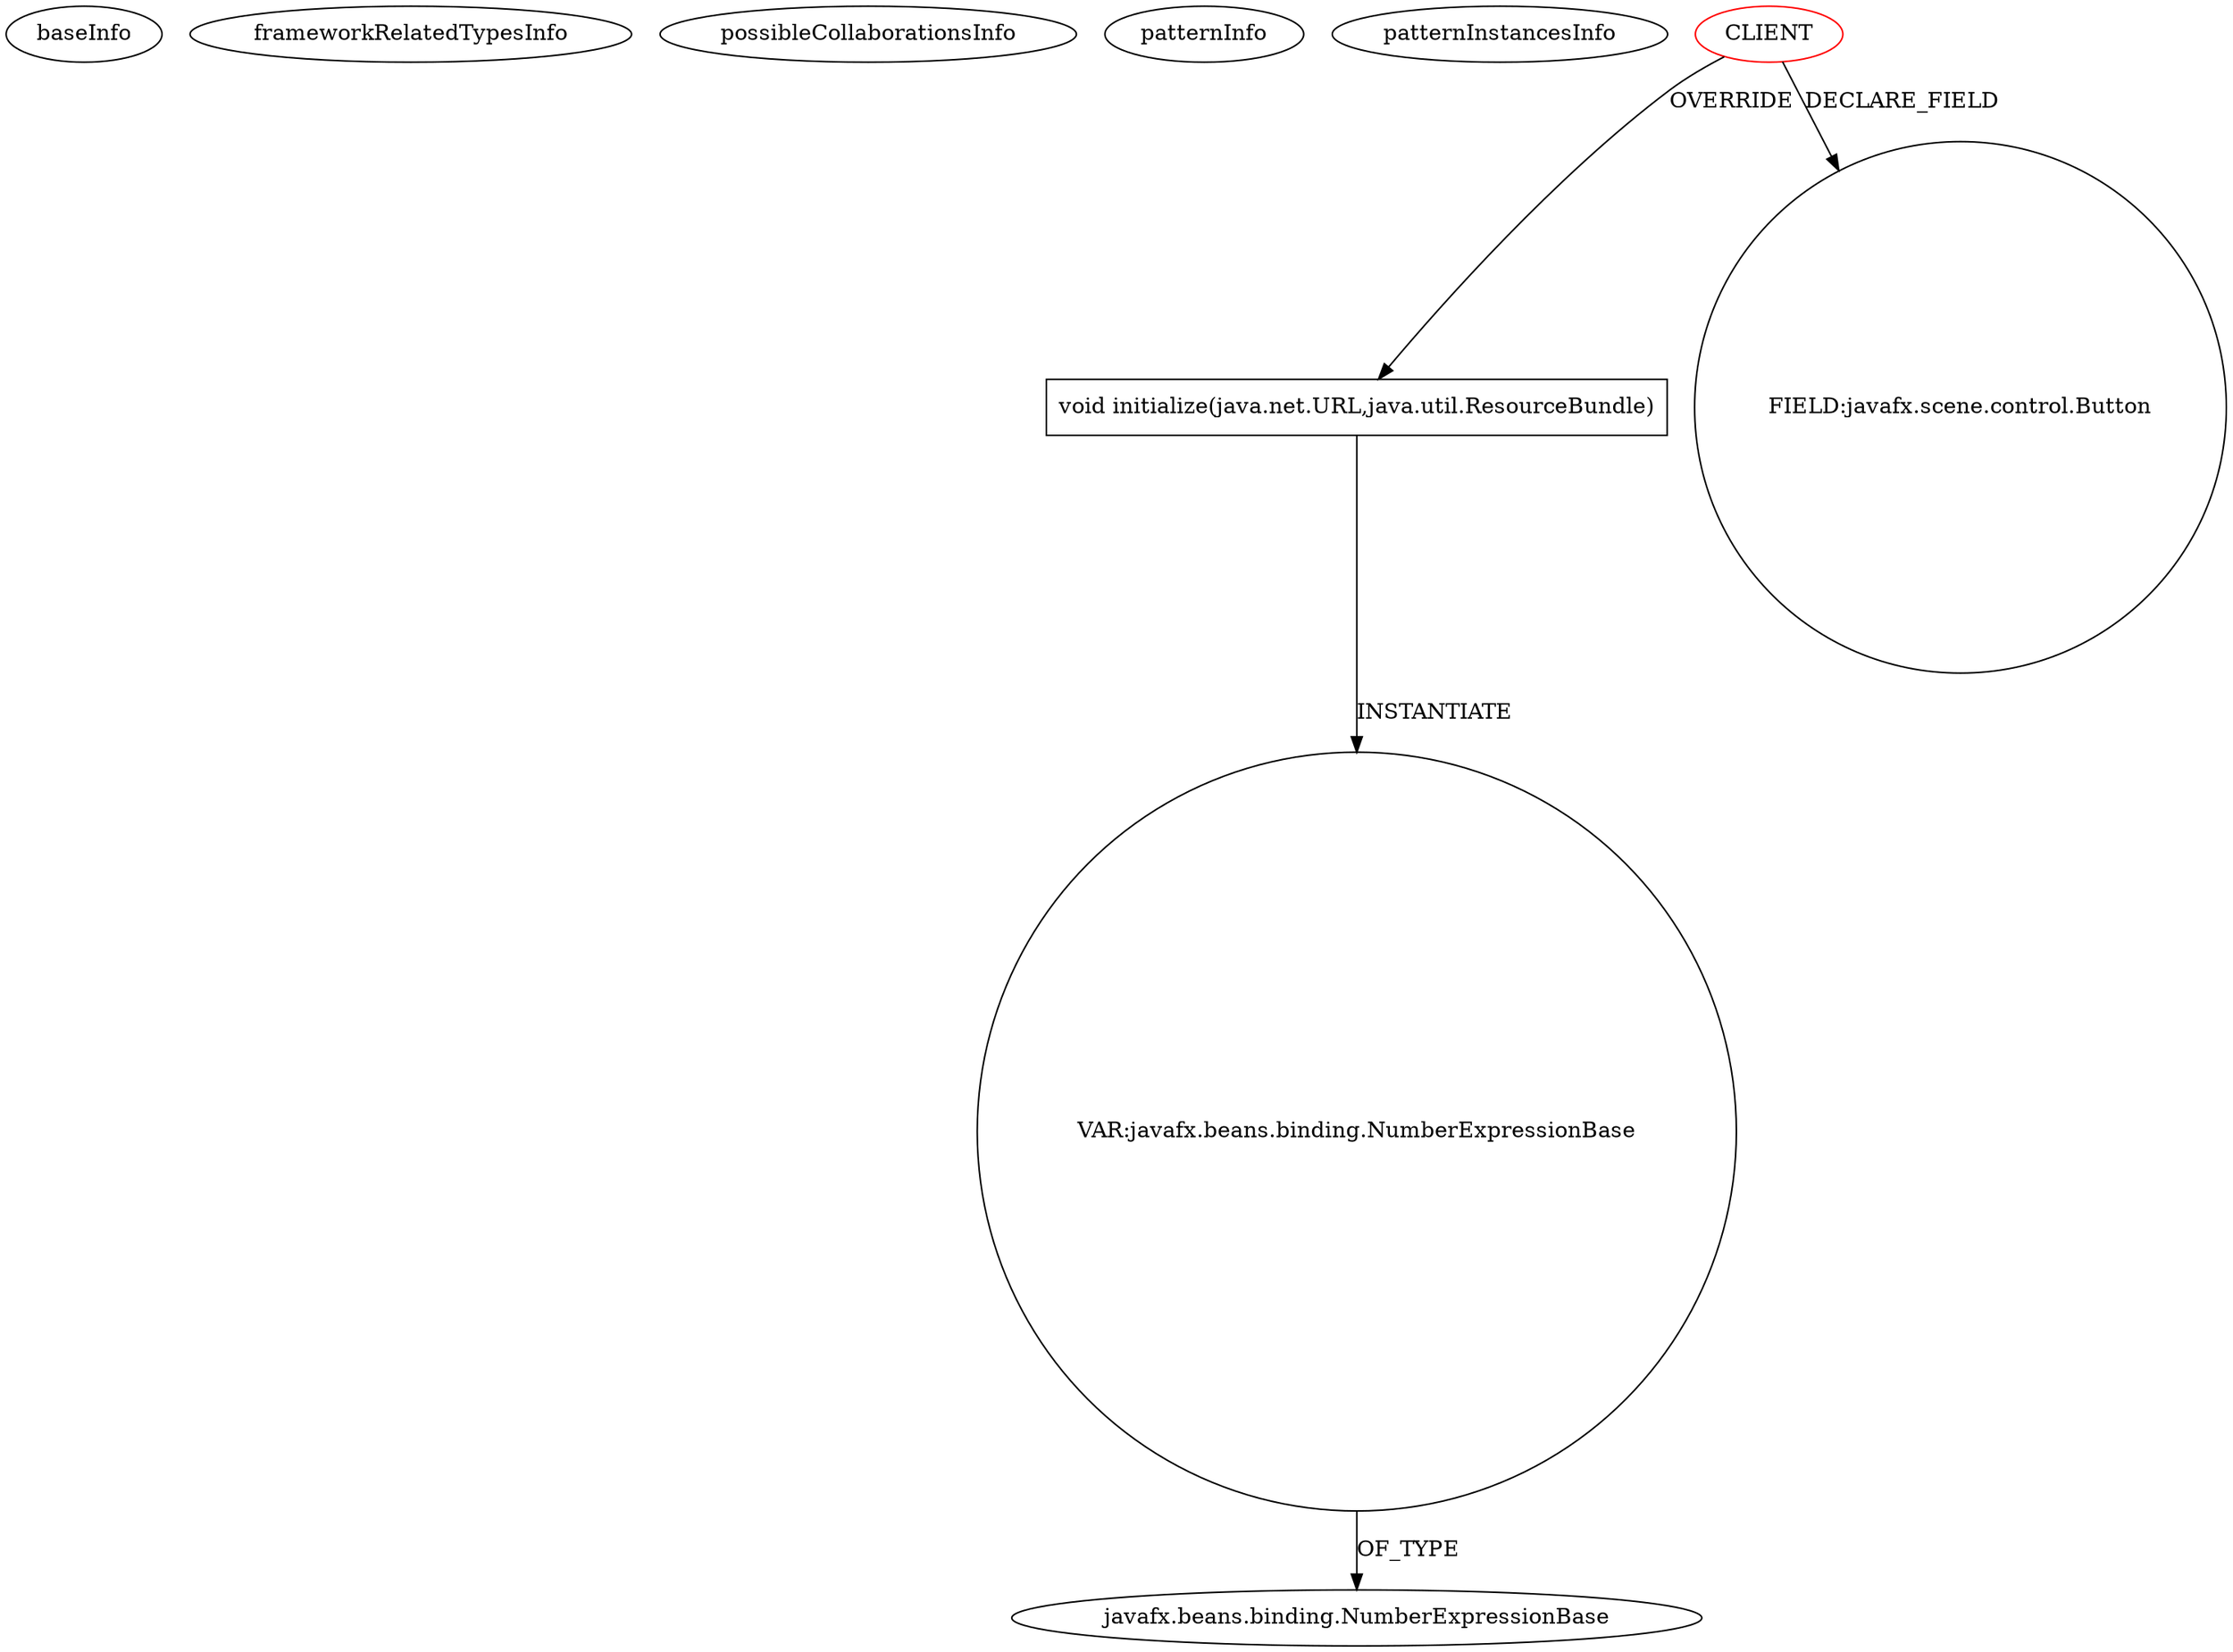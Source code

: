 digraph {
baseInfo[graphId=3763,category="pattern",isAnonymous=false,possibleRelation=false]
frameworkRelatedTypesInfo[]
possibleCollaborationsInfo[]
patternInfo[frequency=2.0,patternRootClient=0]
patternInstancesInfo[0="tarchan-ClipFX~/tarchan-ClipFX/ClipFX-master/src/com/mac/tarchan/clipfx/ClipFXController.java~ClipFXController~4467",1="soonzsoonz-QuickFoot~/soonzsoonz-QuickFoot/QuickFoot-master/src/application/FXMLAdoptionController.java~FXMLAdoptionController~4247"]
86[label="javafx.beans.binding.NumberExpressionBase",vertexType="FRAMEWORK_CLASS_TYPE",isFrameworkType=false]
84[label="VAR:javafx.beans.binding.NumberExpressionBase",vertexType="VARIABLE_EXPRESION",isFrameworkType=false,shape=circle]
63[label="void initialize(java.net.URL,java.util.ResourceBundle)",vertexType="OVERRIDING_METHOD_DECLARATION",isFrameworkType=false,shape=box]
0[label="CLIENT",vertexType="ROOT_CLIENT_CLASS_DECLARATION",isFrameworkType=false,color=red]
50[label="FIELD:javafx.scene.control.Button",vertexType="FIELD_DECLARATION",isFrameworkType=false,shape=circle]
84->86[label="OF_TYPE"]
0->50[label="DECLARE_FIELD"]
0->63[label="OVERRIDE"]
63->84[label="INSTANTIATE"]
}
